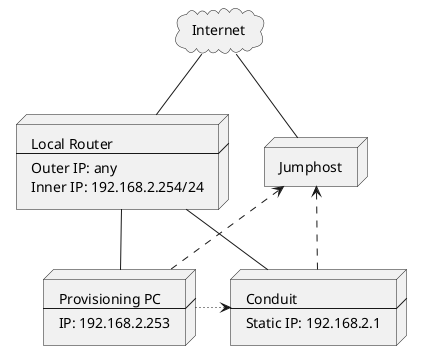@startuml
/' PlantUML image for the initial setup. See www.plantuml.com
'/

cloud Internet
node Router [
Local Router
---
Outer IP: any
Inner IP: 192.168.2.254/24
]
node "Jumphost"
node PC [
Provisioning PC
---
IP: 192.168.2.253
]
node Conduit [
Conduit
--
Static IP: 192.168.2.1
]

Internet -- Router
Internet -- Jumphost
Router -- PC
Router -- Conduit
Jumphost <.. PC
Jumphost <.. Conduit
PC ~> Conduit
@enduml
